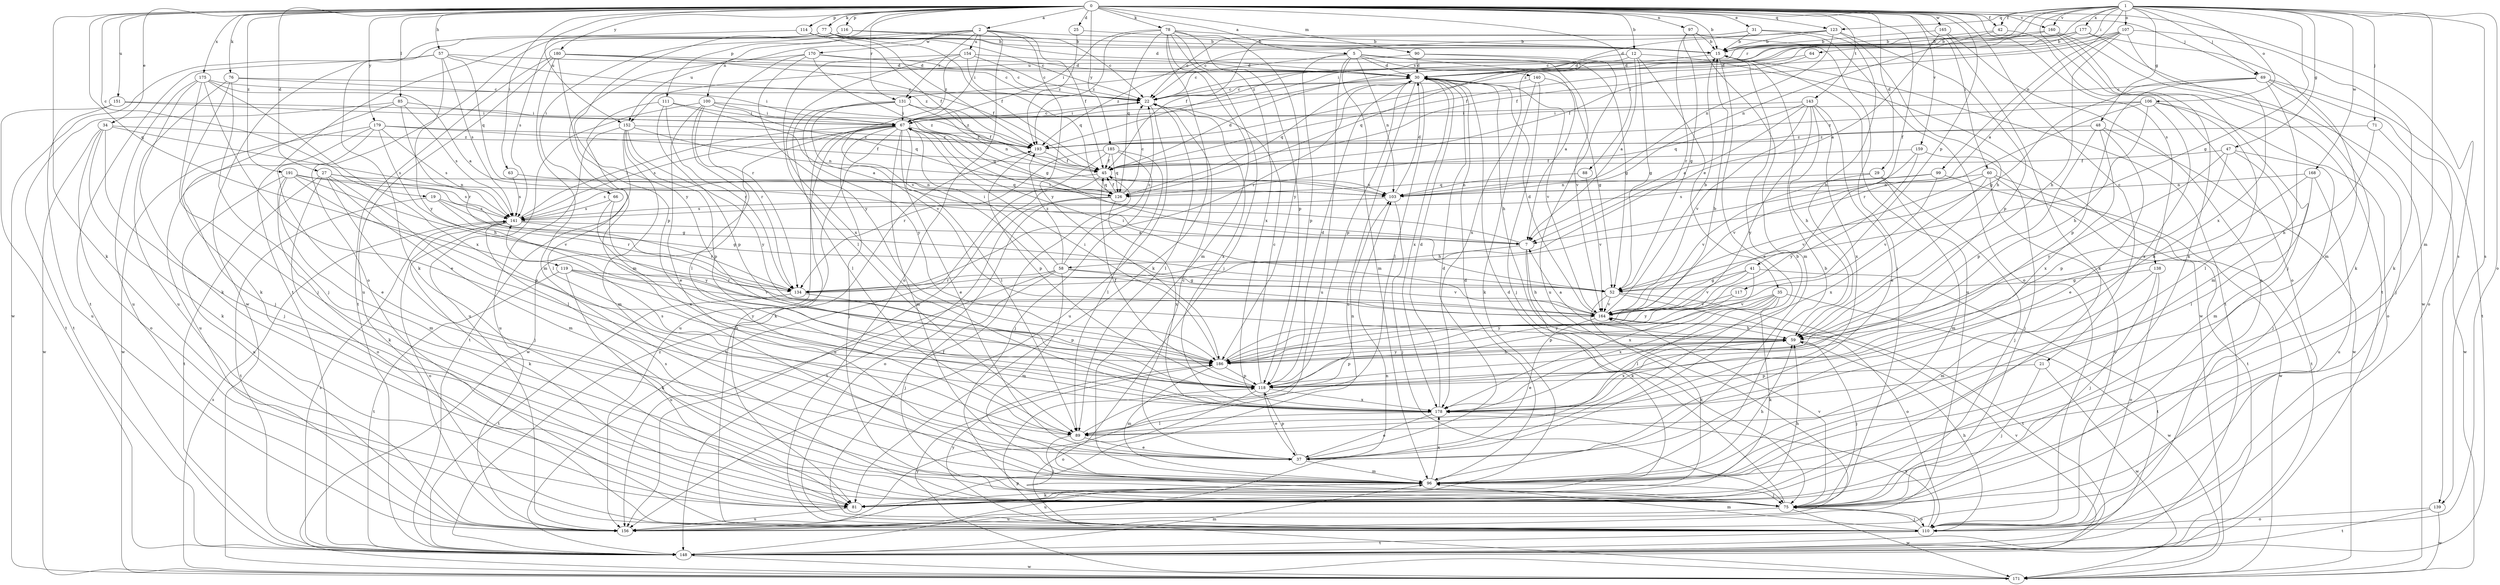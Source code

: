 strict digraph  {
0;
1;
2;
5;
7;
12;
15;
19;
21;
22;
25;
27;
29;
30;
31;
34;
35;
37;
41;
42;
45;
47;
48;
52;
57;
58;
59;
60;
63;
64;
66;
67;
69;
71;
75;
76;
77;
78;
81;
85;
88;
89;
90;
96;
97;
99;
100;
103;
106;
107;
110;
111;
114;
116;
117;
118;
119;
123;
126;
131;
134;
138;
139;
140;
141;
143;
148;
151;
152;
154;
156;
159;
160;
164;
165;
168;
170;
171;
175;
177;
178;
179;
180;
185;
186;
191;
193;
0 -> 2  [label=a];
0 -> 5  [label=a];
0 -> 12  [label=b];
0 -> 15  [label=b];
0 -> 19  [label=c];
0 -> 21  [label=c];
0 -> 25  [label=d];
0 -> 27  [label=d];
0 -> 29  [label=d];
0 -> 31  [label=e];
0 -> 34  [label=e];
0 -> 41  [label=f];
0 -> 42  [label=f];
0 -> 57  [label=h];
0 -> 60  [label=i];
0 -> 63  [label=i];
0 -> 69  [label=j];
0 -> 76  [label=k];
0 -> 77  [label=k];
0 -> 78  [label=k];
0 -> 81  [label=k];
0 -> 85  [label=l];
0 -> 88  [label=l];
0 -> 90  [label=m];
0 -> 97  [label=n];
0 -> 111  [label=p];
0 -> 114  [label=p];
0 -> 116  [label=p];
0 -> 117  [label=p];
0 -> 119  [label=q];
0 -> 123  [label=q];
0 -> 131  [label=r];
0 -> 138  [label=s];
0 -> 139  [label=s];
0 -> 143  [label=t];
0 -> 151  [label=u];
0 -> 152  [label=u];
0 -> 159  [label=v];
0 -> 160  [label=v];
0 -> 165  [label=w];
0 -> 175  [label=x];
0 -> 179  [label=y];
0 -> 180  [label=y];
0 -> 185  [label=y];
0 -> 191  [label=z];
1 -> 42  [label=f];
1 -> 47  [label=g];
1 -> 48  [label=g];
1 -> 52  [label=g];
1 -> 64  [label=i];
1 -> 69  [label=j];
1 -> 71  [label=j];
1 -> 81  [label=k];
1 -> 96  [label=m];
1 -> 99  [label=n];
1 -> 106  [label=o];
1 -> 107  [label=o];
1 -> 110  [label=o];
1 -> 123  [label=q];
1 -> 131  [label=r];
1 -> 139  [label=s];
1 -> 152  [label=u];
1 -> 160  [label=v];
1 -> 168  [label=w];
1 -> 177  [label=x];
1 -> 193  [label=z];
2 -> 15  [label=b];
2 -> 45  [label=f];
2 -> 66  [label=i];
2 -> 67  [label=i];
2 -> 100  [label=n];
2 -> 110  [label=o];
2 -> 131  [label=r];
2 -> 152  [label=u];
2 -> 154  [label=u];
2 -> 170  [label=w];
2 -> 186  [label=y];
5 -> 7  [label=a];
5 -> 22  [label=c];
5 -> 30  [label=d];
5 -> 52  [label=g];
5 -> 96  [label=m];
5 -> 103  [label=n];
5 -> 118  [label=p];
5 -> 140  [label=s];
5 -> 156  [label=u];
5 -> 164  [label=v];
7 -> 58  [label=h];
7 -> 59  [label=h];
7 -> 67  [label=i];
7 -> 81  [label=k];
12 -> 7  [label=a];
12 -> 30  [label=d];
12 -> 35  [label=e];
12 -> 52  [label=g];
12 -> 126  [label=q];
12 -> 171  [label=w];
15 -> 30  [label=d];
15 -> 37  [label=e];
15 -> 148  [label=t];
15 -> 156  [label=u];
19 -> 52  [label=g];
19 -> 134  [label=r];
19 -> 141  [label=s];
19 -> 148  [label=t];
21 -> 75  [label=j];
21 -> 118  [label=p];
21 -> 171  [label=w];
22 -> 67  [label=i];
22 -> 89  [label=l];
22 -> 156  [label=u];
22 -> 178  [label=x];
25 -> 15  [label=b];
25 -> 193  [label=z];
27 -> 75  [label=j];
27 -> 89  [label=l];
27 -> 96  [label=m];
27 -> 103  [label=n];
27 -> 110  [label=o];
27 -> 141  [label=s];
27 -> 148  [label=t];
29 -> 75  [label=j];
29 -> 96  [label=m];
29 -> 103  [label=n];
29 -> 164  [label=v];
30 -> 22  [label=c];
30 -> 59  [label=h];
30 -> 89  [label=l];
30 -> 118  [label=p];
30 -> 126  [label=q];
30 -> 134  [label=r];
30 -> 156  [label=u];
30 -> 164  [label=v];
30 -> 178  [label=x];
31 -> 15  [label=b];
31 -> 22  [label=c];
31 -> 45  [label=f];
31 -> 59  [label=h];
31 -> 110  [label=o];
34 -> 75  [label=j];
34 -> 81  [label=k];
34 -> 110  [label=o];
34 -> 141  [label=s];
34 -> 171  [label=w];
34 -> 193  [label=z];
35 -> 81  [label=k];
35 -> 89  [label=l];
35 -> 118  [label=p];
35 -> 164  [label=v];
35 -> 171  [label=w];
35 -> 178  [label=x];
35 -> 186  [label=y];
37 -> 15  [label=b];
37 -> 22  [label=c];
37 -> 30  [label=d];
37 -> 96  [label=m];
37 -> 118  [label=p];
41 -> 52  [label=g];
41 -> 148  [label=t];
41 -> 164  [label=v];
41 -> 178  [label=x];
41 -> 186  [label=y];
42 -> 15  [label=b];
42 -> 103  [label=n];
42 -> 110  [label=o];
45 -> 30  [label=d];
45 -> 103  [label=n];
45 -> 126  [label=q];
45 -> 141  [label=s];
45 -> 156  [label=u];
47 -> 45  [label=f];
47 -> 75  [label=j];
47 -> 96  [label=m];
47 -> 118  [label=p];
47 -> 186  [label=y];
48 -> 37  [label=e];
48 -> 118  [label=p];
48 -> 171  [label=w];
48 -> 178  [label=x];
48 -> 193  [label=z];
52 -> 81  [label=k];
52 -> 110  [label=o];
52 -> 148  [label=t];
52 -> 164  [label=v];
57 -> 30  [label=d];
57 -> 126  [label=q];
57 -> 141  [label=s];
57 -> 148  [label=t];
57 -> 171  [label=w];
57 -> 186  [label=y];
57 -> 193  [label=z];
58 -> 22  [label=c];
58 -> 52  [label=g];
58 -> 67  [label=i];
58 -> 75  [label=j];
58 -> 96  [label=m];
58 -> 134  [label=r];
58 -> 156  [label=u];
58 -> 164  [label=v];
58 -> 193  [label=z];
59 -> 7  [label=a];
59 -> 75  [label=j];
59 -> 118  [label=p];
59 -> 178  [label=x];
59 -> 186  [label=y];
60 -> 103  [label=n];
60 -> 110  [label=o];
60 -> 148  [label=t];
60 -> 164  [label=v];
60 -> 171  [label=w];
60 -> 178  [label=x];
63 -> 126  [label=q];
63 -> 141  [label=s];
64 -> 30  [label=d];
64 -> 45  [label=f];
66 -> 141  [label=s];
66 -> 178  [label=x];
66 -> 186  [label=y];
67 -> 22  [label=c];
67 -> 37  [label=e];
67 -> 75  [label=j];
67 -> 81  [label=k];
67 -> 89  [label=l];
67 -> 96  [label=m];
67 -> 110  [label=o];
67 -> 126  [label=q];
67 -> 141  [label=s];
67 -> 156  [label=u];
67 -> 171  [label=w];
67 -> 193  [label=z];
69 -> 22  [label=c];
69 -> 52  [label=g];
69 -> 75  [label=j];
69 -> 96  [label=m];
69 -> 110  [label=o];
69 -> 118  [label=p];
69 -> 148  [label=t];
71 -> 59  [label=h];
71 -> 171  [label=w];
71 -> 193  [label=z];
75 -> 30  [label=d];
75 -> 110  [label=o];
75 -> 141  [label=s];
75 -> 156  [label=u];
75 -> 164  [label=v];
75 -> 171  [label=w];
76 -> 22  [label=c];
76 -> 67  [label=i];
76 -> 75  [label=j];
76 -> 81  [label=k];
76 -> 156  [label=u];
77 -> 15  [label=b];
77 -> 30  [label=d];
77 -> 45  [label=f];
77 -> 81  [label=k];
77 -> 110  [label=o];
77 -> 148  [label=t];
77 -> 193  [label=z];
78 -> 15  [label=b];
78 -> 67  [label=i];
78 -> 75  [label=j];
78 -> 81  [label=k];
78 -> 96  [label=m];
78 -> 118  [label=p];
78 -> 126  [label=q];
78 -> 178  [label=x];
78 -> 186  [label=y];
78 -> 193  [label=z];
81 -> 59  [label=h];
81 -> 156  [label=u];
85 -> 67  [label=i];
85 -> 75  [label=j];
85 -> 134  [label=r];
85 -> 141  [label=s];
85 -> 148  [label=t];
88 -> 103  [label=n];
88 -> 164  [label=v];
89 -> 37  [label=e];
89 -> 75  [label=j];
89 -> 103  [label=n];
90 -> 30  [label=d];
90 -> 156  [label=u];
90 -> 178  [label=x];
90 -> 193  [label=z];
96 -> 15  [label=b];
96 -> 30  [label=d];
96 -> 59  [label=h];
96 -> 75  [label=j];
96 -> 81  [label=k];
96 -> 156  [label=u];
96 -> 178  [label=x];
97 -> 15  [label=b];
97 -> 52  [label=g];
97 -> 75  [label=j];
97 -> 96  [label=m];
97 -> 134  [label=r];
99 -> 126  [label=q];
99 -> 141  [label=s];
99 -> 148  [label=t];
99 -> 164  [label=v];
100 -> 37  [label=e];
100 -> 67  [label=i];
100 -> 89  [label=l];
100 -> 126  [label=q];
100 -> 134  [label=r];
100 -> 156  [label=u];
100 -> 193  [label=z];
103 -> 30  [label=d];
103 -> 75  [label=j];
103 -> 141  [label=s];
106 -> 59  [label=h];
106 -> 67  [label=i];
106 -> 89  [label=l];
106 -> 110  [label=o];
106 -> 134  [label=r];
106 -> 178  [label=x];
106 -> 193  [label=z];
107 -> 7  [label=a];
107 -> 15  [label=b];
107 -> 45  [label=f];
107 -> 59  [label=h];
107 -> 67  [label=i];
107 -> 81  [label=k];
107 -> 178  [label=x];
110 -> 45  [label=f];
110 -> 59  [label=h];
110 -> 75  [label=j];
110 -> 96  [label=m];
110 -> 148  [label=t];
110 -> 178  [label=x];
110 -> 186  [label=y];
111 -> 7  [label=a];
111 -> 67  [label=i];
111 -> 89  [label=l];
111 -> 118  [label=p];
111 -> 134  [label=r];
114 -> 15  [label=b];
114 -> 22  [label=c];
114 -> 45  [label=f];
114 -> 171  [label=w];
116 -> 15  [label=b];
116 -> 22  [label=c];
116 -> 141  [label=s];
116 -> 186  [label=y];
117 -> 164  [label=v];
117 -> 186  [label=y];
118 -> 22  [label=c];
118 -> 30  [label=d];
118 -> 37  [label=e];
118 -> 45  [label=f];
118 -> 110  [label=o];
118 -> 178  [label=x];
119 -> 81  [label=k];
119 -> 134  [label=r];
119 -> 148  [label=t];
119 -> 164  [label=v];
119 -> 186  [label=y];
123 -> 15  [label=b];
123 -> 22  [label=c];
123 -> 30  [label=d];
123 -> 59  [label=h];
123 -> 103  [label=n];
123 -> 118  [label=p];
126 -> 22  [label=c];
126 -> 45  [label=f];
126 -> 110  [label=o];
126 -> 148  [label=t];
126 -> 178  [label=x];
131 -> 45  [label=f];
131 -> 67  [label=i];
131 -> 89  [label=l];
131 -> 103  [label=n];
131 -> 164  [label=v];
131 -> 186  [label=y];
134 -> 118  [label=p];
134 -> 148  [label=t];
138 -> 52  [label=g];
138 -> 75  [label=j];
138 -> 96  [label=m];
138 -> 110  [label=o];
139 -> 110  [label=o];
139 -> 148  [label=t];
139 -> 171  [label=w];
140 -> 22  [label=c];
140 -> 52  [label=g];
140 -> 75  [label=j];
140 -> 81  [label=k];
141 -> 7  [label=a];
141 -> 67  [label=i];
141 -> 81  [label=k];
141 -> 110  [label=o];
141 -> 134  [label=r];
143 -> 7  [label=a];
143 -> 37  [label=e];
143 -> 59  [label=h];
143 -> 67  [label=i];
143 -> 126  [label=q];
143 -> 164  [label=v];
143 -> 178  [label=x];
143 -> 186  [label=y];
148 -> 96  [label=m];
148 -> 103  [label=n];
148 -> 141  [label=s];
148 -> 164  [label=v];
148 -> 171  [label=w];
148 -> 193  [label=z];
151 -> 67  [label=i];
151 -> 148  [label=t];
151 -> 156  [label=u];
151 -> 193  [label=z];
152 -> 96  [label=m];
152 -> 103  [label=n];
152 -> 118  [label=p];
152 -> 148  [label=t];
152 -> 156  [label=u];
152 -> 186  [label=y];
152 -> 193  [label=z];
154 -> 22  [label=c];
154 -> 30  [label=d];
154 -> 89  [label=l];
154 -> 126  [label=q];
154 -> 164  [label=v];
154 -> 178  [label=x];
159 -> 45  [label=f];
159 -> 75  [label=j];
159 -> 164  [label=v];
159 -> 186  [label=y];
160 -> 15  [label=b];
160 -> 75  [label=j];
160 -> 148  [label=t];
160 -> 171  [label=w];
160 -> 193  [label=z];
164 -> 15  [label=b];
164 -> 30  [label=d];
164 -> 37  [label=e];
164 -> 59  [label=h];
164 -> 67  [label=i];
165 -> 7  [label=a];
165 -> 15  [label=b];
165 -> 81  [label=k];
165 -> 110  [label=o];
168 -> 59  [label=h];
168 -> 89  [label=l];
168 -> 103  [label=n];
168 -> 156  [label=u];
170 -> 22  [label=c];
170 -> 30  [label=d];
170 -> 52  [label=g];
170 -> 96  [label=m];
170 -> 134  [label=r];
170 -> 186  [label=y];
171 -> 118  [label=p];
171 -> 141  [label=s];
171 -> 186  [label=y];
175 -> 7  [label=a];
175 -> 22  [label=c];
175 -> 37  [label=e];
175 -> 75  [label=j];
175 -> 81  [label=k];
175 -> 156  [label=u];
175 -> 178  [label=x];
177 -> 15  [label=b];
177 -> 22  [label=c];
177 -> 45  [label=f];
177 -> 67  [label=i];
177 -> 81  [label=k];
177 -> 96  [label=m];
178 -> 30  [label=d];
178 -> 37  [label=e];
178 -> 89  [label=l];
178 -> 141  [label=s];
179 -> 37  [label=e];
179 -> 45  [label=f];
179 -> 59  [label=h];
179 -> 141  [label=s];
179 -> 156  [label=u];
179 -> 171  [label=w];
179 -> 193  [label=z];
180 -> 22  [label=c];
180 -> 30  [label=d];
180 -> 45  [label=f];
180 -> 96  [label=m];
180 -> 118  [label=p];
180 -> 148  [label=t];
180 -> 156  [label=u];
185 -> 45  [label=f];
185 -> 75  [label=j];
185 -> 89  [label=l];
185 -> 126  [label=q];
185 -> 134  [label=r];
185 -> 148  [label=t];
186 -> 15  [label=b];
186 -> 59  [label=h];
186 -> 67  [label=i];
186 -> 96  [label=m];
186 -> 118  [label=p];
191 -> 52  [label=g];
191 -> 81  [label=k];
191 -> 96  [label=m];
191 -> 103  [label=n];
191 -> 118  [label=p];
191 -> 156  [label=u];
191 -> 164  [label=v];
193 -> 45  [label=f];
193 -> 118  [label=p];
}
